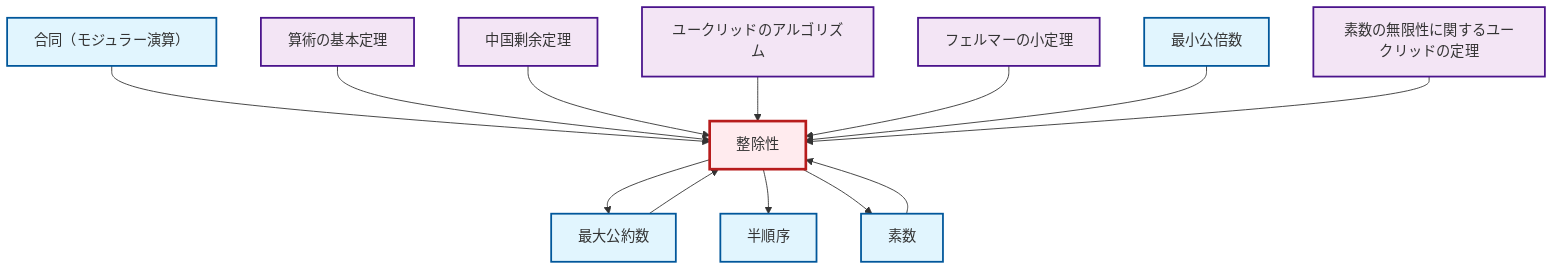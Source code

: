 graph TD
    classDef definition fill:#e1f5fe,stroke:#01579b,stroke-width:2px
    classDef theorem fill:#f3e5f5,stroke:#4a148c,stroke-width:2px
    classDef axiom fill:#fff3e0,stroke:#e65100,stroke-width:2px
    classDef example fill:#e8f5e9,stroke:#1b5e20,stroke-width:2px
    classDef current fill:#ffebee,stroke:#b71c1c,stroke-width:3px
    def-congruence["合同（モジュラー演算）"]:::definition
    def-gcd["最大公約数"]:::definition
    thm-chinese-remainder["中国剰余定理"]:::theorem
    def-divisibility["整除性"]:::definition
    thm-fermat-little["フェルマーの小定理"]:::theorem
    thm-fundamental-arithmetic["算術の基本定理"]:::theorem
    def-lcm["最小公倍数"]:::definition
    thm-euclid-infinitude-primes["素数の無限性に関するユークリッドの定理"]:::theorem
    def-partial-order["半順序"]:::definition
    thm-euclidean-algorithm["ユークリッドのアルゴリズム"]:::theorem
    def-prime["素数"]:::definition
    def-congruence --> def-divisibility
    def-gcd --> def-divisibility
    thm-fundamental-arithmetic --> def-divisibility
    def-divisibility --> def-gcd
    thm-chinese-remainder --> def-divisibility
    thm-euclidean-algorithm --> def-divisibility
    thm-fermat-little --> def-divisibility
    def-divisibility --> def-partial-order
    def-lcm --> def-divisibility
    thm-euclid-infinitude-primes --> def-divisibility
    def-prime --> def-divisibility
    def-divisibility --> def-prime
    class def-divisibility current